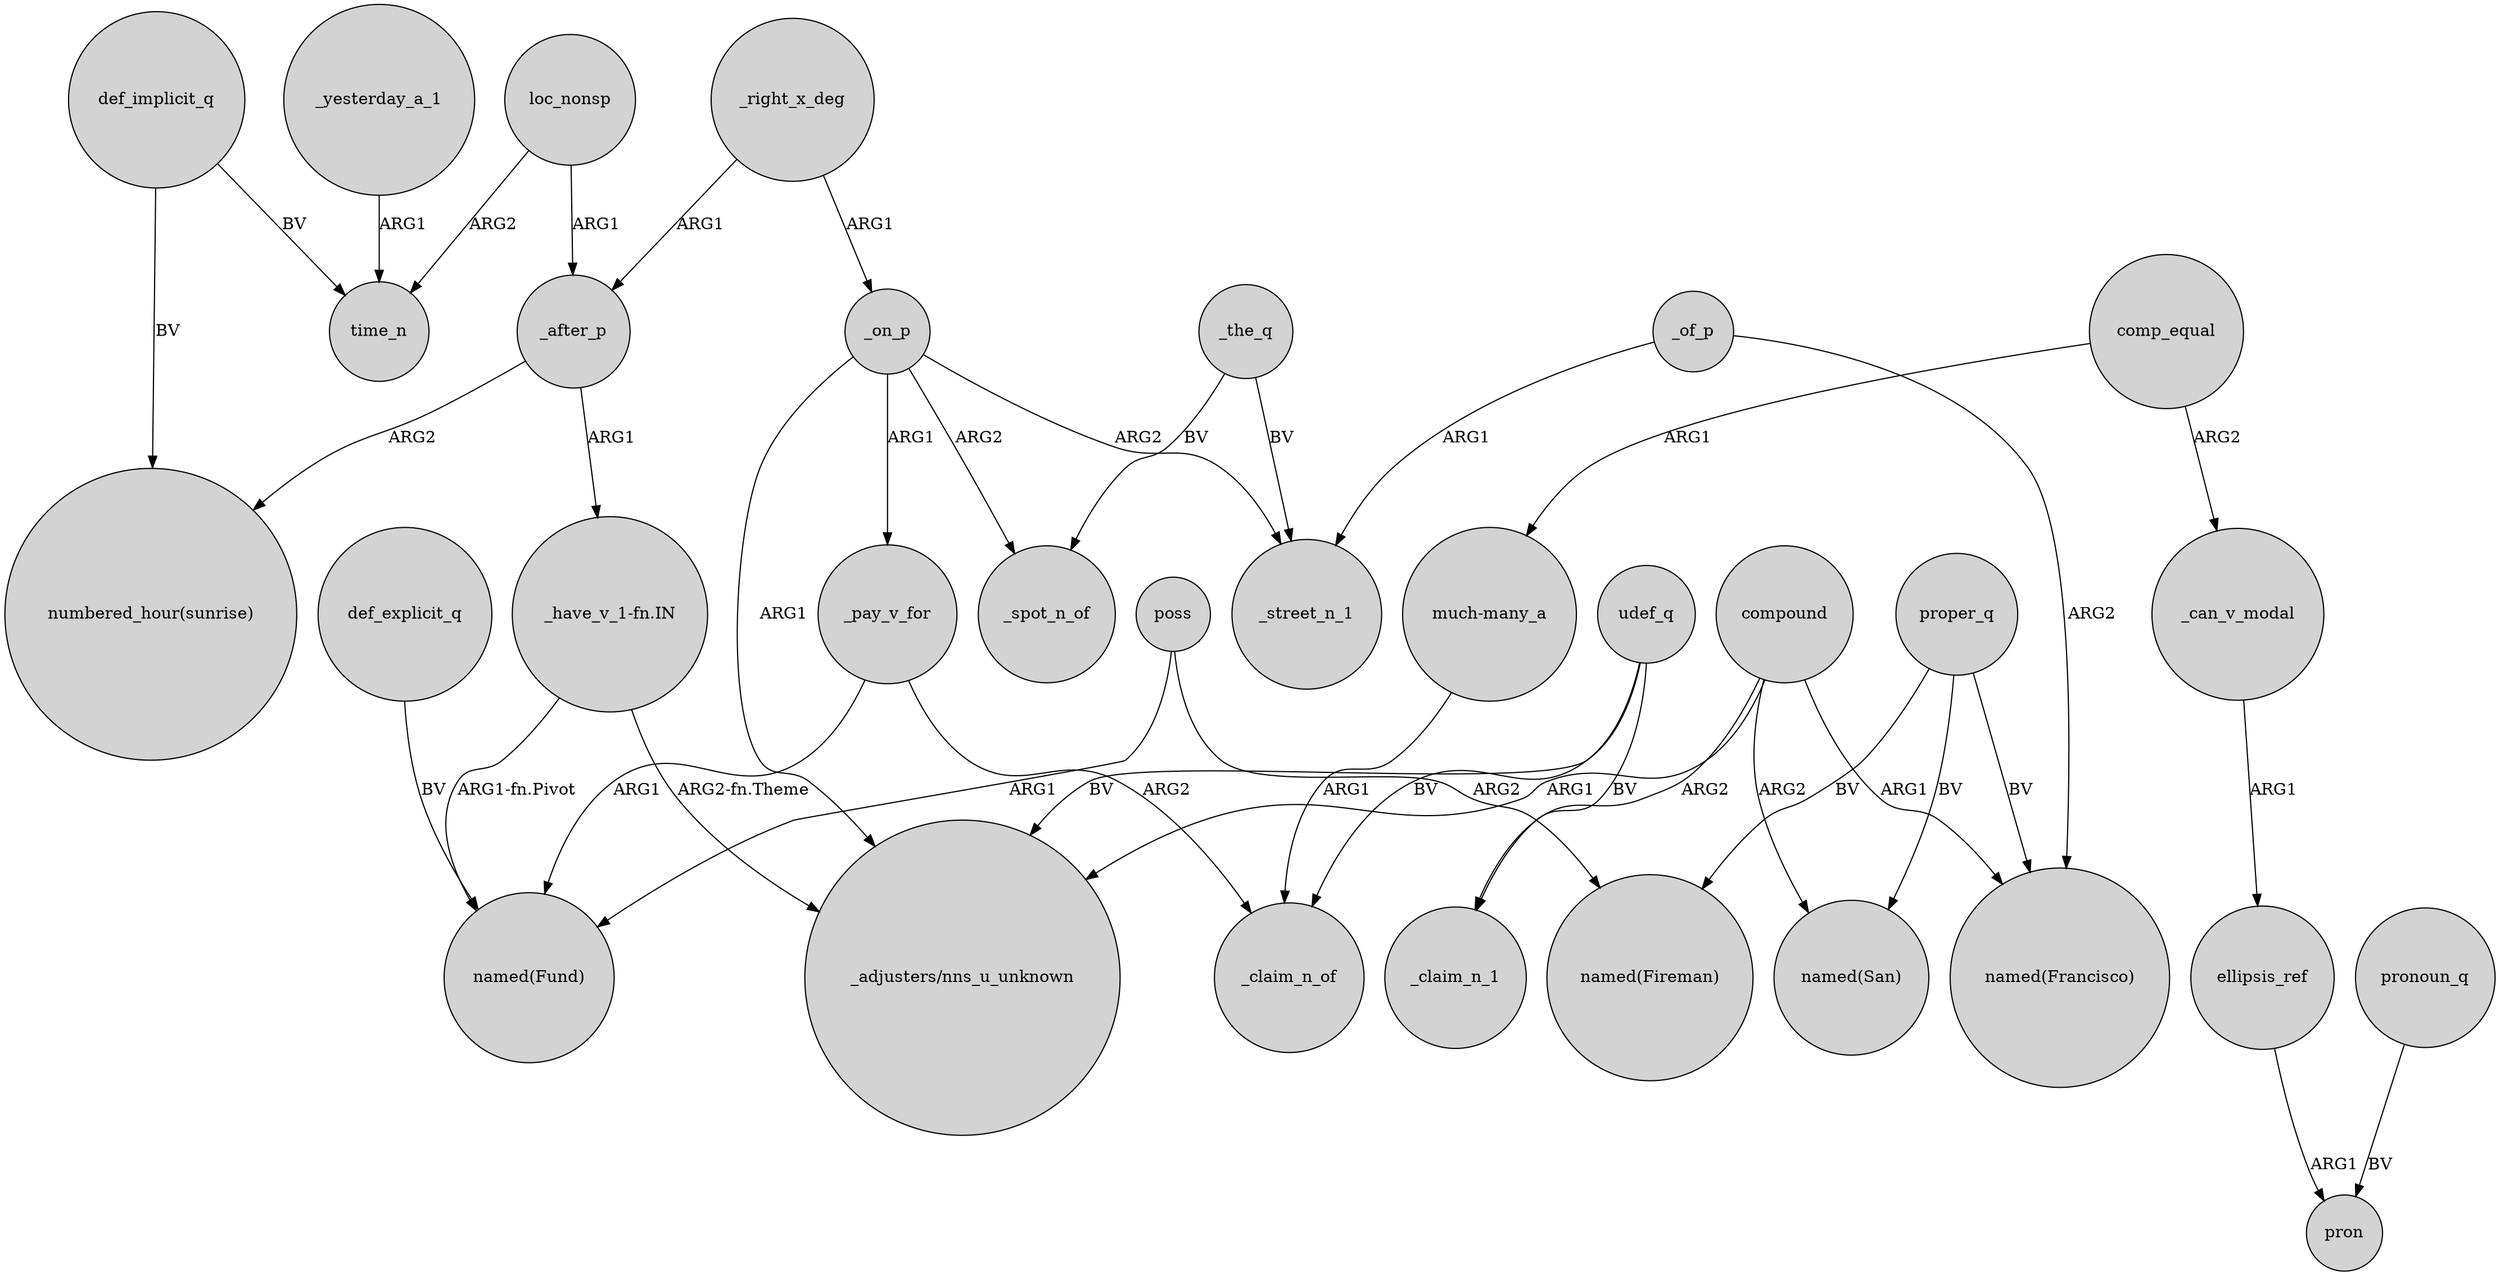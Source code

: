 digraph {
	node [shape=circle style=filled]
	_yesterday_a_1 -> time_n [label=ARG1]
	udef_q -> _claim_n_1 [label=BV]
	loc_nonsp -> _after_p [label=ARG1]
	_pay_v_for -> "named(Fund)" [label=ARG1]
	proper_q -> "named(Francisco)" [label=BV]
	"much-many_a" -> _claim_n_of [label=ARG1]
	compound -> "named(San)" [label=ARG2]
	_on_p -> _street_n_1 [label=ARG2]
	udef_q -> "_adjusters/nns_u_unknown" [label=BV]
	_after_p -> "numbered_hour(sunrise)" [label=ARG2]
	proper_q -> "named(Fireman)" [label=BV]
	comp_equal -> "much-many_a" [label=ARG1]
	ellipsis_ref -> pron [label=ARG1]
	compound -> _claim_n_1 [label=ARG2]
	comp_equal -> _can_v_modal [label=ARG2]
	_right_x_deg -> _after_p [label=ARG1]
	"_have_v_1-fn.IN" -> "named(Fund)" [label="ARG1-fn.Pivot"]
	_after_p -> "_have_v_1-fn.IN" [label=ARG1]
	loc_nonsp -> time_n [label=ARG2]
	_the_q -> _spot_n_of [label=BV]
	_the_q -> _street_n_1 [label=BV]
	pronoun_q -> pron [label=BV]
	_on_p -> _spot_n_of [label=ARG2]
	def_implicit_q -> "numbered_hour(sunrise)" [label=BV]
	_pay_v_for -> _claim_n_of [label=ARG2]
	def_explicit_q -> "named(Fund)" [label=BV]
	compound -> "named(Francisco)" [label=ARG1]
	_of_p -> _street_n_1 [label=ARG1]
	_on_p -> "_adjusters/nns_u_unknown" [label=ARG1]
	poss -> "named(Fund)" [label=ARG1]
	compound -> "_adjusters/nns_u_unknown" [label=ARG1]
	proper_q -> "named(San)" [label=BV]
	poss -> "named(Fireman)" [label=ARG2]
	udef_q -> _claim_n_of [label=BV]
	_on_p -> _pay_v_for [label=ARG1]
	"_have_v_1-fn.IN" -> "_adjusters/nns_u_unknown" [label="ARG2-fn.Theme"]
	_of_p -> "named(Francisco)" [label=ARG2]
	_right_x_deg -> _on_p [label=ARG1]
	def_implicit_q -> time_n [label=BV]
	_can_v_modal -> ellipsis_ref [label=ARG1]
}
